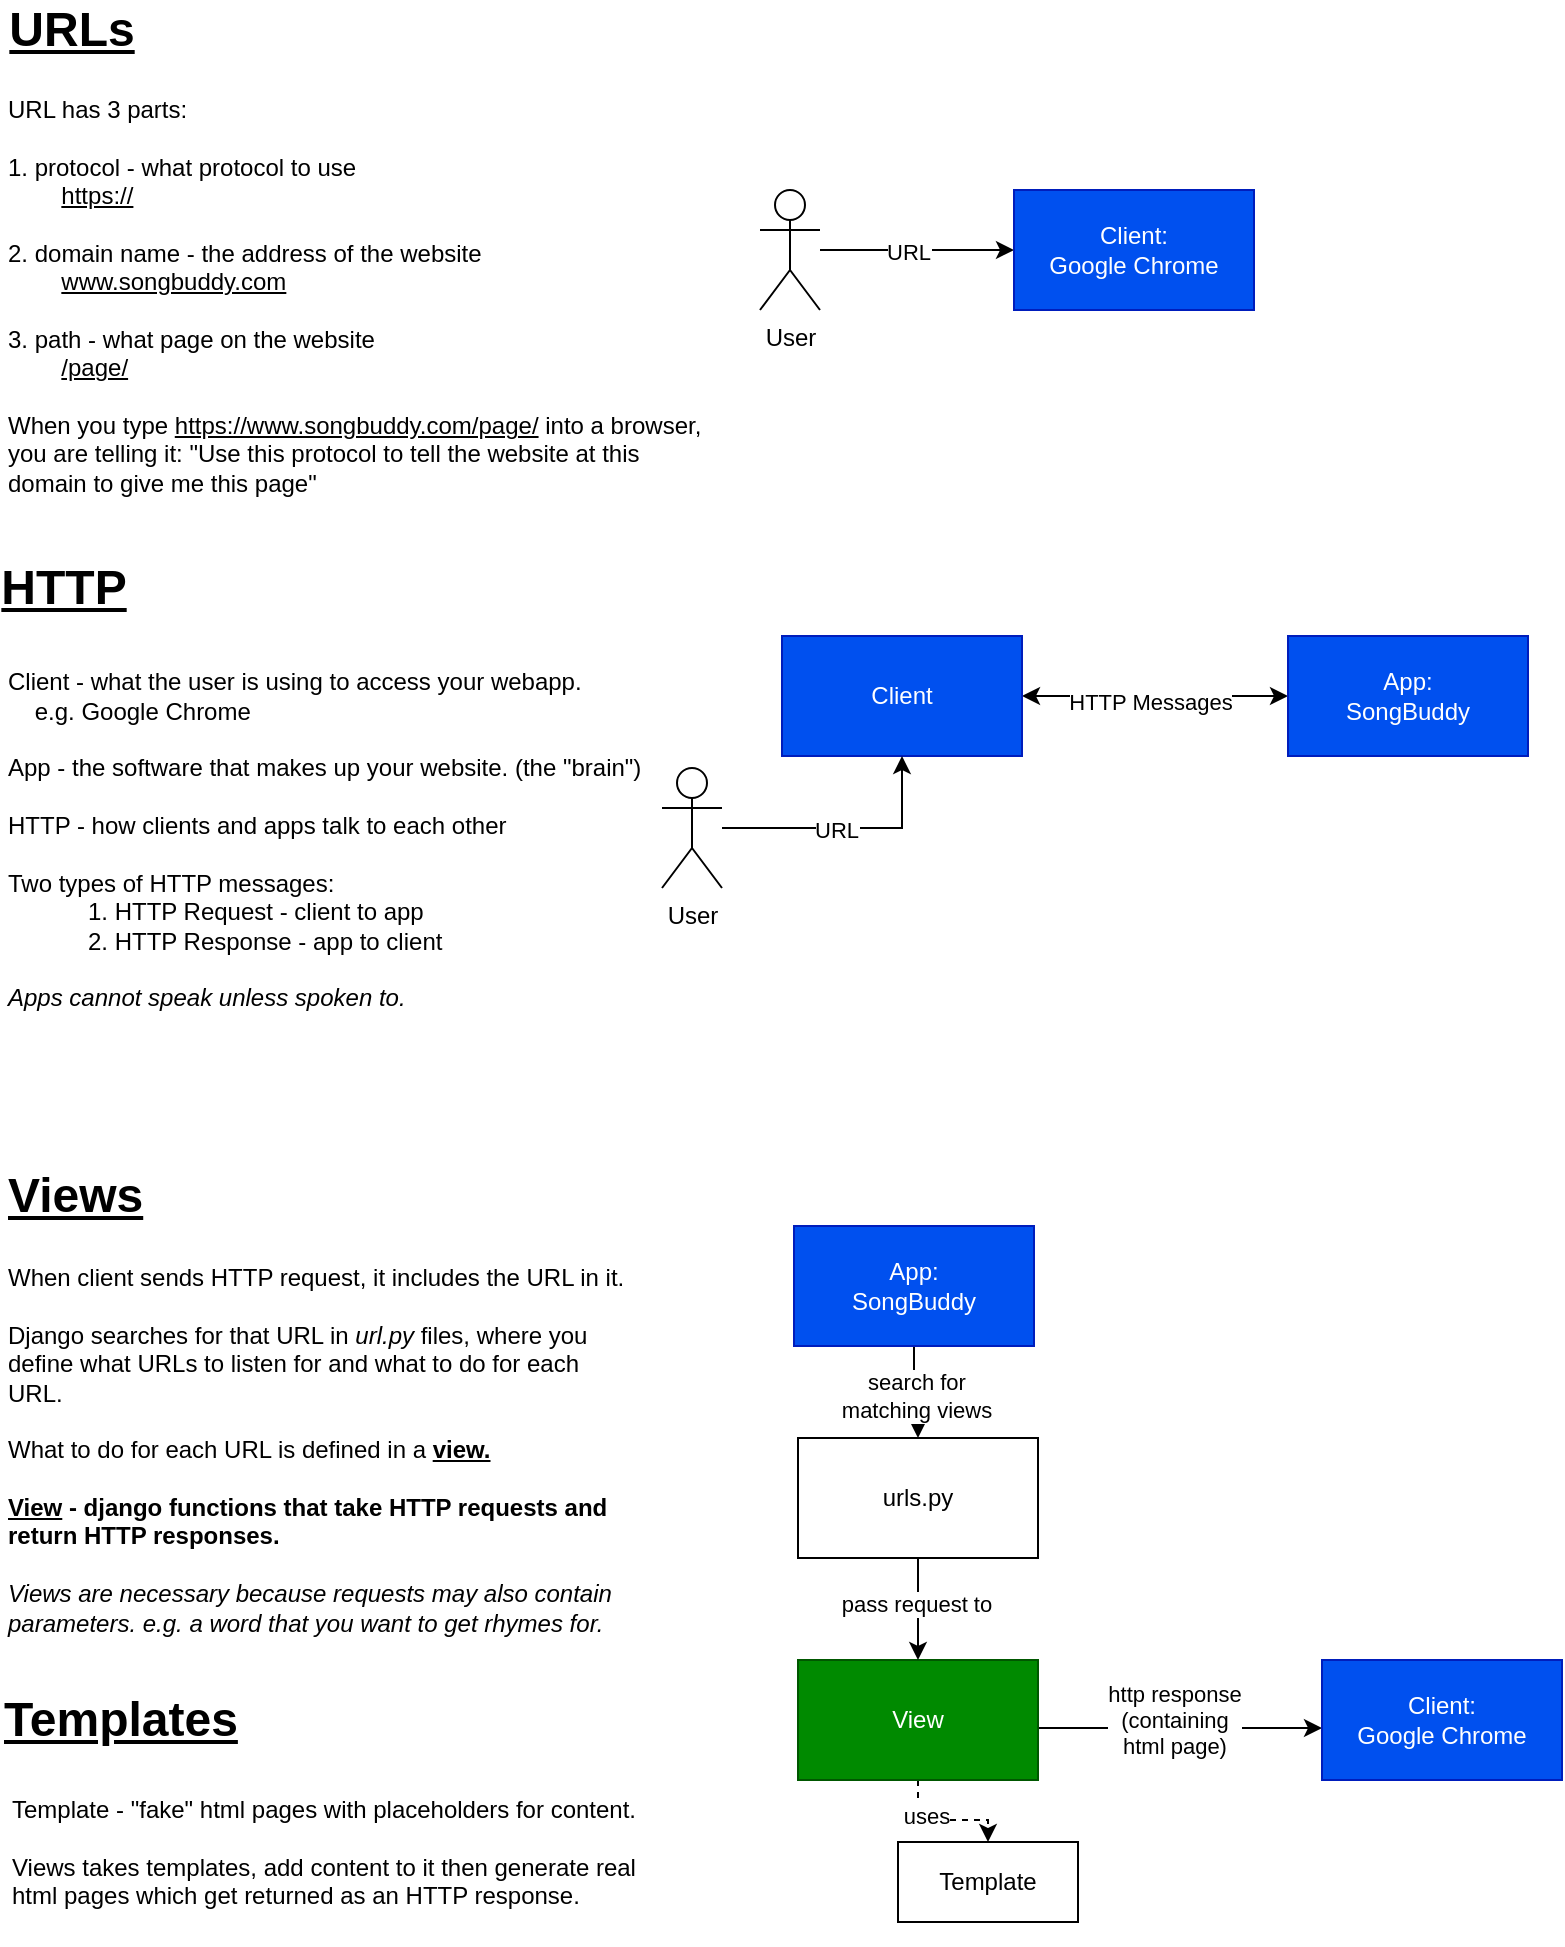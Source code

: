 <mxfile version="22.0.2" type="device">
  <diagram name="Page-1" id="DLsleFEsTTNoL87kP0La">
    <mxGraphModel dx="2070" dy="1463" grid="0" gridSize="10" guides="1" tooltips="1" connect="1" arrows="1" fold="1" page="1" pageScale="1" pageWidth="850" pageHeight="1100" math="0" shadow="0">
      <root>
        <mxCell id="0" />
        <mxCell id="1" parent="0" />
        <mxCell id="utLtorW2GP0ahkeXiwqq-58" style="edgeStyle=orthogonalEdgeStyle;rounded=0;orthogonalLoop=1;jettySize=auto;html=1;dashed=1;" edge="1" parent="1" source="utLtorW2GP0ahkeXiwqq-2" target="utLtorW2GP0ahkeXiwqq-48">
          <mxGeometry relative="1" as="geometry" />
        </mxCell>
        <mxCell id="utLtorW2GP0ahkeXiwqq-63" value="uses" style="edgeLabel;html=1;align=center;verticalAlign=middle;resizable=0;points=[];" vertex="1" connectable="0" parent="utLtorW2GP0ahkeXiwqq-58">
          <mxGeometry x="-0.281" y="2" relative="1" as="geometry">
            <mxPoint as="offset" />
          </mxGeometry>
        </mxCell>
        <mxCell id="utLtorW2GP0ahkeXiwqq-64" style="edgeStyle=orthogonalEdgeStyle;rounded=0;orthogonalLoop=1;jettySize=auto;html=1;exitX=1;exitY=0.5;exitDx=0;exitDy=0;" edge="1" parent="1" source="utLtorW2GP0ahkeXiwqq-2" target="utLtorW2GP0ahkeXiwqq-60">
          <mxGeometry relative="1" as="geometry">
            <mxPoint x="578" y="887" as="sourcePoint" />
            <mxPoint x="746" y="887" as="targetPoint" />
            <Array as="points">
              <mxPoint x="561" y="899" />
            </Array>
          </mxGeometry>
        </mxCell>
        <mxCell id="utLtorW2GP0ahkeXiwqq-65" value="http response&lt;br&gt;(containing &lt;br&gt;html page)" style="edgeLabel;html=1;align=center;verticalAlign=middle;resizable=0;points=[];" vertex="1" connectable="0" parent="utLtorW2GP0ahkeXiwqq-64">
          <mxGeometry x="-0.172" relative="1" as="geometry">
            <mxPoint x="11" y="-4" as="offset" />
          </mxGeometry>
        </mxCell>
        <mxCell id="utLtorW2GP0ahkeXiwqq-2" value="View" style="rounded=0;whiteSpace=wrap;html=1;fillColor=#008a00;fontColor=#ffffff;strokeColor=#005700;" vertex="1" parent="1">
          <mxGeometry x="441" y="865" width="120" height="60" as="geometry" />
        </mxCell>
        <mxCell id="utLtorW2GP0ahkeXiwqq-22" style="edgeStyle=orthogonalEdgeStyle;rounded=0;orthogonalLoop=1;jettySize=auto;html=1;entryX=0;entryY=0.5;entryDx=0;entryDy=0;startArrow=classic;startFill=1;" edge="1" parent="1" source="utLtorW2GP0ahkeXiwqq-15" target="utLtorW2GP0ahkeXiwqq-20">
          <mxGeometry relative="1" as="geometry" />
        </mxCell>
        <mxCell id="utLtorW2GP0ahkeXiwqq-23" value="HTTP Messages" style="edgeLabel;html=1;align=center;verticalAlign=middle;resizable=0;points=[];" vertex="1" connectable="0" parent="utLtorW2GP0ahkeXiwqq-22">
          <mxGeometry x="-0.037" y="-3" relative="1" as="geometry">
            <mxPoint as="offset" />
          </mxGeometry>
        </mxCell>
        <mxCell id="utLtorW2GP0ahkeXiwqq-15" value="Client" style="rounded=0;whiteSpace=wrap;html=1;fillColor=#0050ef;fontColor=#ffffff;strokeColor=#001DBC;" vertex="1" parent="1">
          <mxGeometry x="433" y="353" width="120" height="60" as="geometry" />
        </mxCell>
        <mxCell id="utLtorW2GP0ahkeXiwqq-20" value="App:&lt;br&gt;SongBuddy" style="rounded=0;whiteSpace=wrap;html=1;fillColor=#0050ef;fontColor=#ffffff;strokeColor=#001DBC;" vertex="1" parent="1">
          <mxGeometry x="686" y="353" width="120" height="60" as="geometry" />
        </mxCell>
        <mxCell id="utLtorW2GP0ahkeXiwqq-21" value="&lt;font style=&quot;font-size: 12px;&quot;&gt;Client - what the user is using to access your webapp. &lt;br&gt;&lt;span style=&quot;white-space: pre;&quot;&gt;&amp;nbsp;&amp;nbsp;&amp;nbsp;&amp;nbsp;&lt;/span&gt;e.g. Google Chrome&lt;br&gt;&lt;br&gt;App - the software that makes up your website. (the &quot;brain&quot;)&lt;br&gt;&lt;br&gt;HTTP - how clients and apps talk to each other&lt;br&gt;&lt;br&gt;Two types of HTTP messages:&lt;br style=&quot;&quot;&gt;&lt;/font&gt;&lt;blockquote style=&quot;border: none; margin: 0px 0px 0px 40px; padding: 0px;&quot;&gt;&lt;font style=&quot;font-size: 12px;&quot;&gt;1. HTTP Request - client to app&lt;br&gt;2. HTTP Response - app to client&lt;/font&gt;&lt;/blockquote&gt;&lt;font style=&quot;font-size: 12px;&quot;&gt;&lt;br style=&quot;&quot;&gt;&lt;i&gt;Apps cannot speak unless spoken to.&lt;/i&gt;&lt;/font&gt;" style="text;html=1;strokeColor=none;fillColor=none;align=left;verticalAlign=middle;whiteSpace=wrap;rounded=0;" vertex="1" parent="1">
          <mxGeometry x="44" y="355" width="334" height="200" as="geometry" />
        </mxCell>
        <mxCell id="utLtorW2GP0ahkeXiwqq-32" value="" style="edgeStyle=orthogonalEdgeStyle;rounded=0;orthogonalLoop=1;jettySize=auto;html=1;" edge="1" parent="1" source="utLtorW2GP0ahkeXiwqq-25" target="utLtorW2GP0ahkeXiwqq-15">
          <mxGeometry relative="1" as="geometry" />
        </mxCell>
        <mxCell id="utLtorW2GP0ahkeXiwqq-33" value="URL" style="edgeLabel;html=1;align=center;verticalAlign=middle;resizable=0;points=[];" vertex="1" connectable="0" parent="utLtorW2GP0ahkeXiwqq-32">
          <mxGeometry x="-0.095" y="-1" relative="1" as="geometry">
            <mxPoint as="offset" />
          </mxGeometry>
        </mxCell>
        <mxCell id="utLtorW2GP0ahkeXiwqq-25" value="User" style="shape=umlActor;verticalLabelPosition=bottom;verticalAlign=top;html=1;outlineConnect=0;" vertex="1" parent="1">
          <mxGeometry x="373" y="419" width="30" height="60" as="geometry" />
        </mxCell>
        <mxCell id="utLtorW2GP0ahkeXiwqq-27" value="URL has 3 parts:&lt;br&gt;&lt;br&gt;1. protocol - what protocol to use&lt;br&gt;&lt;u&gt;&lt;span style=&quot;white-space: pre;&quot;&gt;&#x9;&lt;/span&gt;https://&lt;br&gt;&lt;/u&gt;&lt;br&gt;2. domain name - the address of the website&amp;nbsp;&lt;br&gt;&lt;span style=&quot;white-space: pre;&quot;&gt;&#x9;&lt;/span&gt;&lt;u&gt;www.songbuddy.com&lt;br&gt;&lt;/u&gt;&lt;br&gt;3. path - what page on the website&lt;br&gt;&lt;span style=&quot;white-space: pre;&quot;&gt;&#x9;&lt;/span&gt;&lt;u&gt;/page/&lt;/u&gt;&lt;br&gt;&lt;br&gt;When you type &lt;u&gt;https://www.songbuddy.com/page/&lt;/u&gt;&amp;nbsp;into a browser, &lt;br&gt;you are telling it: &quot;Use this protocol to tell the website at this domain to give me this page&quot;" style="text;html=1;strokeColor=none;fillColor=none;align=left;verticalAlign=middle;whiteSpace=wrap;rounded=0;" vertex="1" parent="1">
          <mxGeometry x="44" y="68" width="356" height="229" as="geometry" />
        </mxCell>
        <mxCell id="utLtorW2GP0ahkeXiwqq-34" value="" style="edgeStyle=orthogonalEdgeStyle;rounded=0;orthogonalLoop=1;jettySize=auto;html=1;" edge="1" source="utLtorW2GP0ahkeXiwqq-36" target="utLtorW2GP0ahkeXiwqq-37" parent="1">
          <mxGeometry relative="1" as="geometry" />
        </mxCell>
        <mxCell id="utLtorW2GP0ahkeXiwqq-35" value="URL" style="edgeLabel;html=1;align=center;verticalAlign=middle;resizable=0;points=[];" vertex="1" connectable="0" parent="utLtorW2GP0ahkeXiwqq-34">
          <mxGeometry x="-0.095" y="-1" relative="1" as="geometry">
            <mxPoint as="offset" />
          </mxGeometry>
        </mxCell>
        <mxCell id="utLtorW2GP0ahkeXiwqq-36" value="User" style="shape=umlActor;verticalLabelPosition=bottom;verticalAlign=top;html=1;outlineConnect=0;" vertex="1" parent="1">
          <mxGeometry x="422" y="130" width="30" height="60" as="geometry" />
        </mxCell>
        <mxCell id="utLtorW2GP0ahkeXiwqq-37" value="Client:&lt;br&gt;Google Chrome" style="rounded=0;whiteSpace=wrap;html=1;fillColor=#0050ef;fontColor=#ffffff;strokeColor=#001DBC;" vertex="1" parent="1">
          <mxGeometry x="549" y="130" width="120" height="60" as="geometry" />
        </mxCell>
        <mxCell id="utLtorW2GP0ahkeXiwqq-39" value="URLs" style="text;html=1;strokeColor=none;fillColor=none;align=center;verticalAlign=middle;whiteSpace=wrap;rounded=0;fontSize=24;fontStyle=5" vertex="1" parent="1">
          <mxGeometry x="48" y="35" width="60" height="30" as="geometry" />
        </mxCell>
        <mxCell id="utLtorW2GP0ahkeXiwqq-41" value="HTTP" style="text;html=1;strokeColor=none;fillColor=none;align=center;verticalAlign=middle;whiteSpace=wrap;rounded=0;fontSize=24;fontStyle=5" vertex="1" parent="1">
          <mxGeometry x="44" y="314" width="60" height="30" as="geometry" />
        </mxCell>
        <mxCell id="utLtorW2GP0ahkeXiwqq-42" value="Views" style="text;html=1;strokeColor=none;fillColor=none;align=left;verticalAlign=middle;whiteSpace=wrap;rounded=0;fontSize=24;fontStyle=5" vertex="1" parent="1">
          <mxGeometry x="44" y="618" width="234" height="30" as="geometry" />
        </mxCell>
        <mxCell id="utLtorW2GP0ahkeXiwqq-43" value="When client sends HTTP request, it includes the URL in it.&amp;nbsp;&lt;br&gt;&lt;br&gt;Django searches for that URL in&amp;nbsp;&lt;i&gt;url.py &lt;/i&gt;files,&lt;span style=&quot;background-color: initial;&quot;&gt;&amp;nbsp;where you define what URLs to listen for and what to do for each URL.&lt;/span&gt;&lt;br&gt;&lt;br&gt;What to do for each URL is defined in a &lt;b&gt;&lt;u&gt;view.&lt;/u&gt;&lt;/b&gt;&lt;br&gt;&lt;br&gt;&lt;u style=&quot;font-weight: bold;&quot;&gt;View&lt;/u&gt;&lt;b&gt; - django functions that take HTTP requests and return HTTP responses.&lt;/b&gt;&lt;br&gt;&lt;br&gt;&lt;i&gt;Views are necessary because requests may also contain parameters. e.g. a word that you want to get rhymes for.&lt;/i&gt;" style="text;html=1;strokeColor=none;fillColor=none;align=left;verticalAlign=middle;whiteSpace=wrap;rounded=0;" vertex="1" parent="1">
          <mxGeometry x="44" y="663" width="318" height="193" as="geometry" />
        </mxCell>
        <mxCell id="utLtorW2GP0ahkeXiwqq-46" value="Template - &quot;fake&quot; html pages with placeholders for content.&lt;br&gt;&lt;br&gt;Views takes templates, add content to it then generate real html pages which get returned as an HTTP response." style="text;html=1;strokeColor=none;fillColor=none;align=left;verticalAlign=middle;whiteSpace=wrap;rounded=0;" vertex="1" parent="1">
          <mxGeometry x="46" y="914" width="318" height="93.5" as="geometry" />
        </mxCell>
        <mxCell id="utLtorW2GP0ahkeXiwqq-47" value="Templates" style="text;html=1;strokeColor=none;fillColor=none;align=left;verticalAlign=middle;whiteSpace=wrap;rounded=0;fontSize=24;fontStyle=5" vertex="1" parent="1">
          <mxGeometry x="42" y="880" width="234" height="30" as="geometry" />
        </mxCell>
        <mxCell id="utLtorW2GP0ahkeXiwqq-48" value="Template" style="rounded=0;whiteSpace=wrap;html=1;" vertex="1" parent="1">
          <mxGeometry x="491" y="956" width="90" height="40" as="geometry" />
        </mxCell>
        <mxCell id="utLtorW2GP0ahkeXiwqq-51" style="edgeStyle=orthogonalEdgeStyle;rounded=0;orthogonalLoop=1;jettySize=auto;html=1;" edge="1" parent="1" source="utLtorW2GP0ahkeXiwqq-49" target="utLtorW2GP0ahkeXiwqq-50">
          <mxGeometry relative="1" as="geometry" />
        </mxCell>
        <mxCell id="utLtorW2GP0ahkeXiwqq-52" value="search for &lt;br&gt;matching views" style="edgeLabel;html=1;align=center;verticalAlign=middle;resizable=0;points=[];" vertex="1" connectable="0" parent="utLtorW2GP0ahkeXiwqq-51">
          <mxGeometry x="0.006" y="-2" relative="1" as="geometry">
            <mxPoint as="offset" />
          </mxGeometry>
        </mxCell>
        <mxCell id="utLtorW2GP0ahkeXiwqq-49" value="App:&lt;br&gt;SongBuddy" style="rounded=0;whiteSpace=wrap;html=1;fillColor=#0050ef;fontColor=#ffffff;strokeColor=#001DBC;" vertex="1" parent="1">
          <mxGeometry x="439" y="648" width="120" height="60" as="geometry" />
        </mxCell>
        <mxCell id="utLtorW2GP0ahkeXiwqq-61" style="edgeStyle=orthogonalEdgeStyle;rounded=0;orthogonalLoop=1;jettySize=auto;html=1;" edge="1" parent="1" source="utLtorW2GP0ahkeXiwqq-50" target="utLtorW2GP0ahkeXiwqq-2">
          <mxGeometry relative="1" as="geometry" />
        </mxCell>
        <mxCell id="utLtorW2GP0ahkeXiwqq-62" value="pass request to" style="edgeLabel;html=1;align=center;verticalAlign=middle;resizable=0;points=[];" vertex="1" connectable="0" parent="utLtorW2GP0ahkeXiwqq-61">
          <mxGeometry x="-0.104" y="-1" relative="1" as="geometry">
            <mxPoint as="offset" />
          </mxGeometry>
        </mxCell>
        <mxCell id="utLtorW2GP0ahkeXiwqq-50" value="urls.py" style="rounded=0;whiteSpace=wrap;html=1;" vertex="1" parent="1">
          <mxGeometry x="441" y="754" width="120" height="60" as="geometry" />
        </mxCell>
        <mxCell id="utLtorW2GP0ahkeXiwqq-60" value="Client:&lt;br&gt;Google Chrome" style="rounded=0;whiteSpace=wrap;html=1;fillColor=#0050ef;fontColor=#ffffff;strokeColor=#001DBC;" vertex="1" parent="1">
          <mxGeometry x="703" y="865" width="120" height="60" as="geometry" />
        </mxCell>
      </root>
    </mxGraphModel>
  </diagram>
</mxfile>
